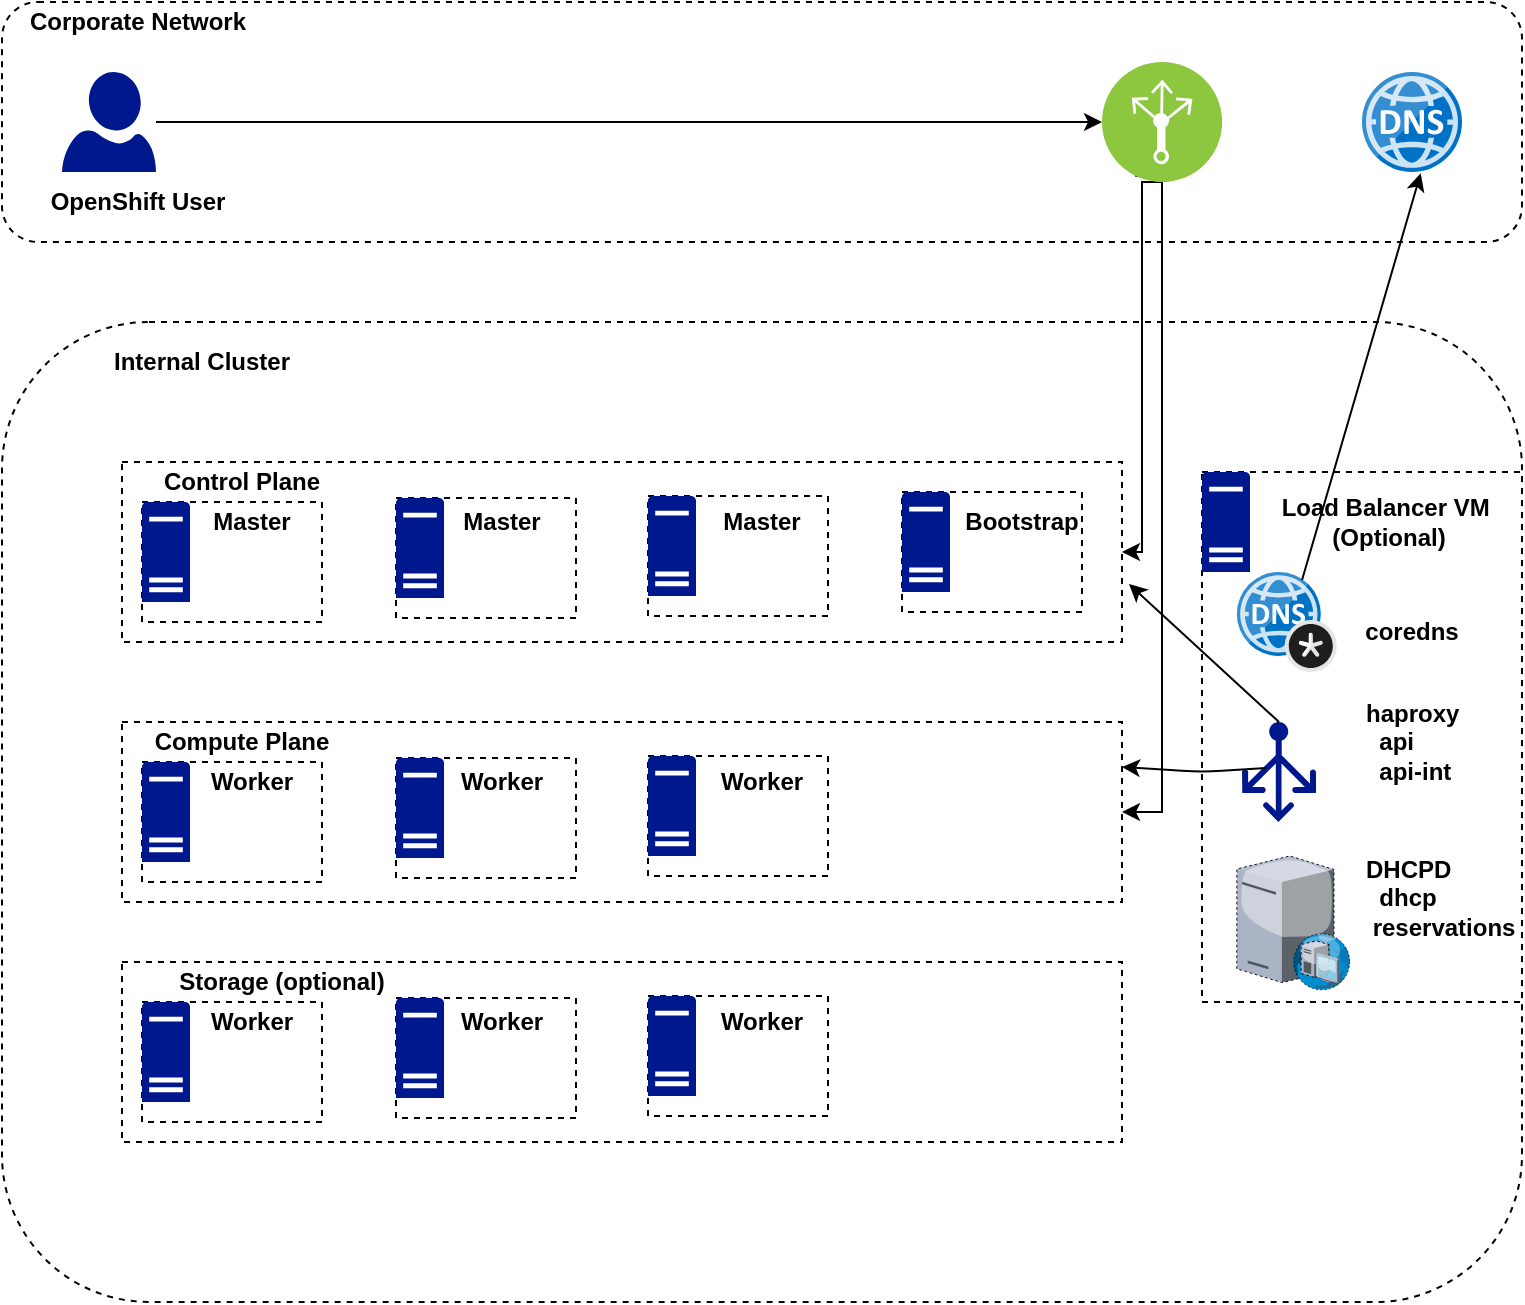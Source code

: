 <mxfile version="14.2.7" type="github">
  <diagram id="jVstXWpeOwFrhO0gjqgm" name="Page-1">
    <mxGraphModel dx="1172" dy="534" grid="1" gridSize="10" guides="1" tooltips="1" connect="1" arrows="1" fold="1" page="1" pageScale="1" pageWidth="850" pageHeight="1100" math="0" shadow="0">
      <root>
        <mxCell id="0" />
        <mxCell id="1" parent="0" />
        <mxCell id="t4Uvs53oJF9wjIU3pJhk-2" value="" style="rounded=1;whiteSpace=wrap;html=1;dashed=1;" vertex="1" parent="1">
          <mxGeometry x="40" y="40" width="760" height="120" as="geometry" />
        </mxCell>
        <mxCell id="t4Uvs53oJF9wjIU3pJhk-3" value="" style="rounded=1;whiteSpace=wrap;html=1;dashed=1;" vertex="1" parent="1">
          <mxGeometry x="40" y="200" width="760" height="490" as="geometry" />
        </mxCell>
        <mxCell id="t4Uvs53oJF9wjIU3pJhk-4" value="&lt;div style=&quot;text-align: justify&quot;&gt;&lt;br&gt;&lt;/div&gt;" style="rounded=0;whiteSpace=wrap;html=1;dashed=1;align=right;labelPosition=left;verticalLabelPosition=top;verticalAlign=bottom;" vertex="1" parent="1">
          <mxGeometry x="100" y="270" width="500" height="90" as="geometry" />
        </mxCell>
        <mxCell id="t4Uvs53oJF9wjIU3pJhk-8" value="Control Plane" style="text;html=1;strokeColor=none;fillColor=none;align=center;verticalAlign=middle;whiteSpace=wrap;rounded=0;dashed=1;fontStyle=1" vertex="1" parent="1">
          <mxGeometry x="110" y="270" width="100" height="20" as="geometry" />
        </mxCell>
        <mxCell id="t4Uvs53oJF9wjIU3pJhk-11" value="Internal Cluster" style="text;html=1;strokeColor=none;fillColor=none;align=center;verticalAlign=middle;whiteSpace=wrap;rounded=0;dashed=1;fontStyle=1" vertex="1" parent="1">
          <mxGeometry x="90" y="210" width="100" height="20" as="geometry" />
        </mxCell>
        <mxCell id="t4Uvs53oJF9wjIU3pJhk-94" style="edgeStyle=orthogonalEdgeStyle;rounded=0;orthogonalLoop=1;jettySize=auto;html=1;exitX=0.5;exitY=1;exitDx=0;exitDy=0;entryX=1;entryY=0.5;entryDx=0;entryDy=0;" edge="1" parent="1" source="t4Uvs53oJF9wjIU3pJhk-12" target="t4Uvs53oJF9wjIU3pJhk-4">
          <mxGeometry relative="1" as="geometry">
            <Array as="points">
              <mxPoint x="610" y="130" />
              <mxPoint x="610" y="315" />
            </Array>
          </mxGeometry>
        </mxCell>
        <mxCell id="t4Uvs53oJF9wjIU3pJhk-96" style="edgeStyle=orthogonalEdgeStyle;rounded=0;orthogonalLoop=1;jettySize=auto;html=1;exitX=0.25;exitY=1;exitDx=0;exitDy=0;entryX=1;entryY=0.5;entryDx=0;entryDy=0;" edge="1" parent="1" source="t4Uvs53oJF9wjIU3pJhk-12" target="t4Uvs53oJF9wjIU3pJhk-56">
          <mxGeometry relative="1" as="geometry">
            <Array as="points">
              <mxPoint x="620" y="127" />
              <mxPoint x="620" y="445" />
            </Array>
          </mxGeometry>
        </mxCell>
        <mxCell id="t4Uvs53oJF9wjIU3pJhk-12" value="" style="aspect=fixed;perimeter=ellipsePerimeter;html=1;align=center;shadow=0;dashed=0;fontColor=#4277BB;labelBackgroundColor=#ffffff;fontSize=12;spacingTop=3;image;image=img/lib/ibm/infrastructure/load_balancing_routing.svg;" vertex="1" parent="1">
          <mxGeometry x="590" y="70" width="60" height="60" as="geometry" />
        </mxCell>
        <mxCell id="t4Uvs53oJF9wjIU3pJhk-13" value="" style="aspect=fixed;html=1;points=[];align=center;image;fontSize=12;image=img/lib/mscae/DNS.svg;dashed=1;" vertex="1" parent="1">
          <mxGeometry x="720" y="75" width="50" height="50" as="geometry" />
        </mxCell>
        <mxCell id="t4Uvs53oJF9wjIU3pJhk-92" style="edgeStyle=orthogonalEdgeStyle;rounded=0;orthogonalLoop=1;jettySize=auto;html=1;entryX=0;entryY=0.5;entryDx=0;entryDy=0;" edge="1" parent="1" source="t4Uvs53oJF9wjIU3pJhk-14" target="t4Uvs53oJF9wjIU3pJhk-12">
          <mxGeometry relative="1" as="geometry" />
        </mxCell>
        <mxCell id="t4Uvs53oJF9wjIU3pJhk-14" value="" style="aspect=fixed;pointerEvents=1;shadow=0;dashed=0;html=1;strokeColor=none;labelPosition=center;verticalLabelPosition=bottom;verticalAlign=top;align=center;fillColor=#00188D;shape=mxgraph.azure.user" vertex="1" parent="1">
          <mxGeometry x="70" y="75" width="47" height="50" as="geometry" />
        </mxCell>
        <mxCell id="t4Uvs53oJF9wjIU3pJhk-16" value="Corporate Network" style="text;html=1;strokeColor=none;fillColor=none;align=center;verticalAlign=middle;whiteSpace=wrap;rounded=0;dashed=1;fontStyle=1" vertex="1" parent="1">
          <mxGeometry x="40" y="40" width="136" height="20" as="geometry" />
        </mxCell>
        <mxCell id="t4Uvs53oJF9wjIU3pJhk-17" value="OpenShift User" style="text;html=1;strokeColor=none;fillColor=none;align=center;verticalAlign=middle;whiteSpace=wrap;rounded=0;dashed=1;fontStyle=1" vertex="1" parent="1">
          <mxGeometry x="58" y="130" width="100" height="20" as="geometry" />
        </mxCell>
        <mxCell id="t4Uvs53oJF9wjIU3pJhk-19" value="" style="rounded=0;whiteSpace=wrap;html=1;dashed=1;" vertex="1" parent="1">
          <mxGeometry x="110" y="290" width="90" height="60" as="geometry" />
        </mxCell>
        <mxCell id="t4Uvs53oJF9wjIU3pJhk-20" value="" style="rounded=0;whiteSpace=wrap;html=1;dashed=1;" vertex="1" parent="1">
          <mxGeometry x="237" y="288" width="90" height="60" as="geometry" />
        </mxCell>
        <mxCell id="t4Uvs53oJF9wjIU3pJhk-21" value="" style="rounded=0;whiteSpace=wrap;html=1;dashed=1;" vertex="1" parent="1">
          <mxGeometry x="363" y="287" width="90" height="60" as="geometry" />
        </mxCell>
        <mxCell id="t4Uvs53oJF9wjIU3pJhk-22" value="" style="rounded=0;whiteSpace=wrap;html=1;dashed=1;" vertex="1" parent="1">
          <mxGeometry x="490" y="285" width="90" height="60" as="geometry" />
        </mxCell>
        <mxCell id="t4Uvs53oJF9wjIU3pJhk-23" value="" style="aspect=fixed;pointerEvents=1;shadow=0;dashed=0;html=1;strokeColor=none;labelPosition=center;verticalLabelPosition=bottom;verticalAlign=top;align=center;fillColor=#00188D;shape=mxgraph.mscae.enterprise.server_generic" vertex="1" parent="1">
          <mxGeometry x="110" y="290" width="24" height="50" as="geometry" />
        </mxCell>
        <mxCell id="t4Uvs53oJF9wjIU3pJhk-24" value="" style="aspect=fixed;pointerEvents=1;shadow=0;dashed=0;html=1;strokeColor=none;labelPosition=center;verticalLabelPosition=bottom;verticalAlign=top;align=center;fillColor=#00188D;shape=mxgraph.mscae.enterprise.server_generic" vertex="1" parent="1">
          <mxGeometry x="237" y="288" width="24" height="50" as="geometry" />
        </mxCell>
        <mxCell id="t4Uvs53oJF9wjIU3pJhk-25" value="" style="aspect=fixed;pointerEvents=1;shadow=0;dashed=0;html=1;strokeColor=none;labelPosition=center;verticalLabelPosition=bottom;verticalAlign=top;align=center;fillColor=#00188D;shape=mxgraph.mscae.enterprise.server_generic" vertex="1" parent="1">
          <mxGeometry x="363" y="287" width="24" height="50" as="geometry" />
        </mxCell>
        <mxCell id="t4Uvs53oJF9wjIU3pJhk-26" value="" style="aspect=fixed;pointerEvents=1;shadow=0;dashed=0;html=1;strokeColor=none;labelPosition=center;verticalLabelPosition=bottom;verticalAlign=top;align=center;fillColor=#00188D;shape=mxgraph.mscae.enterprise.server_generic" vertex="1" parent="1">
          <mxGeometry x="490" y="285" width="24" height="50" as="geometry" />
        </mxCell>
        <mxCell id="t4Uvs53oJF9wjIU3pJhk-27" value="&lt;b&gt;Master&lt;/b&gt;" style="text;html=1;strokeColor=none;fillColor=none;align=center;verticalAlign=middle;whiteSpace=wrap;rounded=0;dashed=1;" vertex="1" parent="1">
          <mxGeometry x="145" y="290" width="40" height="20" as="geometry" />
        </mxCell>
        <mxCell id="t4Uvs53oJF9wjIU3pJhk-28" value="&lt;b&gt;Master&lt;/b&gt;" style="text;html=1;strokeColor=none;fillColor=none;align=center;verticalAlign=middle;whiteSpace=wrap;rounded=0;dashed=1;" vertex="1" parent="1">
          <mxGeometry x="270" y="290" width="40" height="20" as="geometry" />
        </mxCell>
        <mxCell id="t4Uvs53oJF9wjIU3pJhk-29" value="&lt;b&gt;Master&lt;/b&gt;" style="text;html=1;strokeColor=none;fillColor=none;align=center;verticalAlign=middle;whiteSpace=wrap;rounded=0;dashed=1;" vertex="1" parent="1">
          <mxGeometry x="400" y="290" width="40" height="20" as="geometry" />
        </mxCell>
        <mxCell id="t4Uvs53oJF9wjIU3pJhk-30" value="&lt;b&gt;Bootstrap&lt;/b&gt;" style="text;html=1;strokeColor=none;fillColor=none;align=center;verticalAlign=middle;whiteSpace=wrap;rounded=0;dashed=1;" vertex="1" parent="1">
          <mxGeometry x="530" y="290" width="40" height="20" as="geometry" />
        </mxCell>
        <mxCell id="t4Uvs53oJF9wjIU3pJhk-56" value="&lt;div style=&quot;text-align: justify&quot;&gt;&lt;br&gt;&lt;/div&gt;" style="rounded=0;whiteSpace=wrap;html=1;dashed=1;align=right;labelPosition=left;verticalLabelPosition=top;verticalAlign=bottom;" vertex="1" parent="1">
          <mxGeometry x="100" y="400" width="500" height="90" as="geometry" />
        </mxCell>
        <mxCell id="t4Uvs53oJF9wjIU3pJhk-57" value="Compute Plane" style="text;html=1;strokeColor=none;fillColor=none;align=center;verticalAlign=middle;whiteSpace=wrap;rounded=0;dashed=1;fontStyle=1" vertex="1" parent="1">
          <mxGeometry x="110" y="400" width="100" height="20" as="geometry" />
        </mxCell>
        <mxCell id="t4Uvs53oJF9wjIU3pJhk-58" value="" style="rounded=0;whiteSpace=wrap;html=1;dashed=1;" vertex="1" parent="1">
          <mxGeometry x="110" y="420" width="90" height="60" as="geometry" />
        </mxCell>
        <mxCell id="t4Uvs53oJF9wjIU3pJhk-59" value="" style="rounded=0;whiteSpace=wrap;html=1;dashed=1;" vertex="1" parent="1">
          <mxGeometry x="237" y="418" width="90" height="60" as="geometry" />
        </mxCell>
        <mxCell id="t4Uvs53oJF9wjIU3pJhk-60" value="" style="rounded=0;whiteSpace=wrap;html=1;dashed=1;" vertex="1" parent="1">
          <mxGeometry x="363" y="417" width="90" height="60" as="geometry" />
        </mxCell>
        <mxCell id="t4Uvs53oJF9wjIU3pJhk-62" value="" style="aspect=fixed;pointerEvents=1;shadow=0;dashed=0;html=1;strokeColor=none;labelPosition=center;verticalLabelPosition=bottom;verticalAlign=top;align=center;fillColor=#00188D;shape=mxgraph.mscae.enterprise.server_generic" vertex="1" parent="1">
          <mxGeometry x="110" y="420" width="24" height="50" as="geometry" />
        </mxCell>
        <mxCell id="t4Uvs53oJF9wjIU3pJhk-63" value="" style="aspect=fixed;pointerEvents=1;shadow=0;dashed=0;html=1;strokeColor=none;labelPosition=center;verticalLabelPosition=bottom;verticalAlign=top;align=center;fillColor=#00188D;shape=mxgraph.mscae.enterprise.server_generic" vertex="1" parent="1">
          <mxGeometry x="237" y="418" width="24" height="50" as="geometry" />
        </mxCell>
        <mxCell id="t4Uvs53oJF9wjIU3pJhk-64" value="" style="aspect=fixed;pointerEvents=1;shadow=0;dashed=0;html=1;strokeColor=none;labelPosition=center;verticalLabelPosition=bottom;verticalAlign=top;align=center;fillColor=#00188D;shape=mxgraph.mscae.enterprise.server_generic" vertex="1" parent="1">
          <mxGeometry x="363" y="417" width="24" height="50" as="geometry" />
        </mxCell>
        <mxCell id="t4Uvs53oJF9wjIU3pJhk-66" value="&lt;b&gt;Worker&lt;/b&gt;" style="text;html=1;strokeColor=none;fillColor=none;align=center;verticalAlign=middle;whiteSpace=wrap;rounded=0;dashed=1;" vertex="1" parent="1">
          <mxGeometry x="145" y="420" width="40" height="20" as="geometry" />
        </mxCell>
        <mxCell id="t4Uvs53oJF9wjIU3pJhk-67" value="&lt;b&gt;Worker&lt;/b&gt;" style="text;html=1;strokeColor=none;fillColor=none;align=center;verticalAlign=middle;whiteSpace=wrap;rounded=0;dashed=1;" vertex="1" parent="1">
          <mxGeometry x="270" y="420" width="40" height="20" as="geometry" />
        </mxCell>
        <mxCell id="t4Uvs53oJF9wjIU3pJhk-68" value="&lt;b&gt;Worker&lt;/b&gt;" style="text;html=1;strokeColor=none;fillColor=none;align=center;verticalAlign=middle;whiteSpace=wrap;rounded=0;dashed=1;" vertex="1" parent="1">
          <mxGeometry x="400" y="420" width="40" height="20" as="geometry" />
        </mxCell>
        <mxCell id="t4Uvs53oJF9wjIU3pJhk-70" value="&lt;div style=&quot;text-align: justify&quot;&gt;&lt;br&gt;&lt;/div&gt;" style="rounded=0;whiteSpace=wrap;html=1;dashed=1;align=right;labelPosition=left;verticalLabelPosition=top;verticalAlign=bottom;" vertex="1" parent="1">
          <mxGeometry x="100" y="520" width="500" height="90" as="geometry" />
        </mxCell>
        <mxCell id="t4Uvs53oJF9wjIU3pJhk-71" value="Storage (optional)" style="text;html=1;strokeColor=none;fillColor=none;align=center;verticalAlign=middle;whiteSpace=wrap;rounded=0;dashed=1;fontStyle=1" vertex="1" parent="1">
          <mxGeometry x="110" y="520" width="140" height="20" as="geometry" />
        </mxCell>
        <mxCell id="t4Uvs53oJF9wjIU3pJhk-72" value="" style="rounded=0;whiteSpace=wrap;html=1;dashed=1;" vertex="1" parent="1">
          <mxGeometry x="110" y="540" width="90" height="60" as="geometry" />
        </mxCell>
        <mxCell id="t4Uvs53oJF9wjIU3pJhk-73" value="" style="rounded=0;whiteSpace=wrap;html=1;dashed=1;" vertex="1" parent="1">
          <mxGeometry x="237" y="538" width="90" height="60" as="geometry" />
        </mxCell>
        <mxCell id="t4Uvs53oJF9wjIU3pJhk-74" value="" style="rounded=0;whiteSpace=wrap;html=1;dashed=1;" vertex="1" parent="1">
          <mxGeometry x="363" y="537" width="90" height="60" as="geometry" />
        </mxCell>
        <mxCell id="t4Uvs53oJF9wjIU3pJhk-75" value="" style="aspect=fixed;pointerEvents=1;shadow=0;dashed=0;html=1;strokeColor=none;labelPosition=center;verticalLabelPosition=bottom;verticalAlign=top;align=center;fillColor=#00188D;shape=mxgraph.mscae.enterprise.server_generic" vertex="1" parent="1">
          <mxGeometry x="110" y="540" width="24" height="50" as="geometry" />
        </mxCell>
        <mxCell id="t4Uvs53oJF9wjIU3pJhk-76" value="" style="aspect=fixed;pointerEvents=1;shadow=0;dashed=0;html=1;strokeColor=none;labelPosition=center;verticalLabelPosition=bottom;verticalAlign=top;align=center;fillColor=#00188D;shape=mxgraph.mscae.enterprise.server_generic" vertex="1" parent="1">
          <mxGeometry x="237" y="538" width="24" height="50" as="geometry" />
        </mxCell>
        <mxCell id="t4Uvs53oJF9wjIU3pJhk-77" value="" style="aspect=fixed;pointerEvents=1;shadow=0;dashed=0;html=1;strokeColor=none;labelPosition=center;verticalLabelPosition=bottom;verticalAlign=top;align=center;fillColor=#00188D;shape=mxgraph.mscae.enterprise.server_generic" vertex="1" parent="1">
          <mxGeometry x="363" y="537" width="24" height="50" as="geometry" />
        </mxCell>
        <mxCell id="t4Uvs53oJF9wjIU3pJhk-78" value="&lt;b&gt;Worker&lt;/b&gt;" style="text;html=1;strokeColor=none;fillColor=none;align=center;verticalAlign=middle;whiteSpace=wrap;rounded=0;dashed=1;" vertex="1" parent="1">
          <mxGeometry x="145" y="540" width="40" height="20" as="geometry" />
        </mxCell>
        <mxCell id="t4Uvs53oJF9wjIU3pJhk-79" value="&lt;b&gt;Worker&lt;/b&gt;" style="text;html=1;strokeColor=none;fillColor=none;align=center;verticalAlign=middle;whiteSpace=wrap;rounded=0;dashed=1;" vertex="1" parent="1">
          <mxGeometry x="270" y="540" width="40" height="20" as="geometry" />
        </mxCell>
        <mxCell id="t4Uvs53oJF9wjIU3pJhk-80" value="&lt;b&gt;Worker&lt;/b&gt;" style="text;html=1;strokeColor=none;fillColor=none;align=center;verticalAlign=middle;whiteSpace=wrap;rounded=0;dashed=1;" vertex="1" parent="1">
          <mxGeometry x="400" y="540" width="40" height="20" as="geometry" />
        </mxCell>
        <mxCell id="t4Uvs53oJF9wjIU3pJhk-81" value="" style="rounded=0;whiteSpace=wrap;html=1;dashed=1;" vertex="1" parent="1">
          <mxGeometry x="640" y="275" width="160" height="265" as="geometry" />
        </mxCell>
        <mxCell id="t4Uvs53oJF9wjIU3pJhk-82" value="" style="aspect=fixed;pointerEvents=1;shadow=0;dashed=0;html=1;strokeColor=none;labelPosition=center;verticalLabelPosition=bottom;verticalAlign=top;align=center;fillColor=#00188D;shape=mxgraph.mscae.enterprise.server_generic" vertex="1" parent="1">
          <mxGeometry x="640" y="275" width="24" height="50" as="geometry" />
        </mxCell>
        <mxCell id="t4Uvs53oJF9wjIU3pJhk-83" value="&lt;b&gt;Load Balancer VM&amp;nbsp;&lt;br&gt;(Optional)&lt;br&gt;&lt;/b&gt;" style="text;html=1;strokeColor=none;fillColor=none;align=center;verticalAlign=middle;whiteSpace=wrap;rounded=0;dashed=1;" vertex="1" parent="1">
          <mxGeometry x="677" y="290" width="113" height="20" as="geometry" />
        </mxCell>
        <mxCell id="t4Uvs53oJF9wjIU3pJhk-84" value="" style="aspect=fixed;html=1;points=[];align=center;image;fontSize=12;image=img/lib/mscae/DNS_Private_Zones.svg;dashed=1;" vertex="1" parent="1">
          <mxGeometry x="657.42" y="325" width="50" height="50" as="geometry" />
        </mxCell>
        <mxCell id="t4Uvs53oJF9wjIU3pJhk-85" value="" style="aspect=fixed;pointerEvents=1;shadow=0;dashed=0;html=1;strokeColor=none;labelPosition=center;verticalLabelPosition=bottom;verticalAlign=top;align=center;fillColor=#00188D;shape=mxgraph.azure.load_balancer_generic" vertex="1" parent="1">
          <mxGeometry x="660" y="400" width="37" height="50" as="geometry" />
        </mxCell>
        <mxCell id="t4Uvs53oJF9wjIU3pJhk-86" value="" style="verticalLabelPosition=bottom;aspect=fixed;html=1;verticalAlign=top;strokeColor=none;align=center;outlineConnect=0;shape=mxgraph.citrix.dhcp_server;dashed=1;" vertex="1" parent="1">
          <mxGeometry x="657.42" y="467" width="56.58" height="67" as="geometry" />
        </mxCell>
        <mxCell id="t4Uvs53oJF9wjIU3pJhk-87" value="&lt;b&gt;coredns&lt;/b&gt;" style="text;html=1;strokeColor=none;fillColor=none;align=center;verticalAlign=middle;whiteSpace=wrap;rounded=0;dashed=1;" vertex="1" parent="1">
          <mxGeometry x="725" y="345" width="40" height="20" as="geometry" />
        </mxCell>
        <mxCell id="t4Uvs53oJF9wjIU3pJhk-89" value="&lt;b&gt;haproxy&lt;br&gt;&amp;nbsp; api&lt;br&gt;&amp;nbsp; api-int&lt;/b&gt;" style="text;html=1;strokeColor=none;fillColor=none;align=left;verticalAlign=middle;whiteSpace=wrap;rounded=0;dashed=1;" vertex="1" parent="1">
          <mxGeometry x="720" y="400" width="55" height="20" as="geometry" />
        </mxCell>
        <mxCell id="t4Uvs53oJF9wjIU3pJhk-90" value="&lt;b&gt;DHCPD&lt;br&gt;&amp;nbsp; dhcp&lt;br&gt;&amp;nbsp;reservations&lt;/b&gt;" style="text;html=1;strokeColor=none;fillColor=none;align=left;verticalAlign=middle;whiteSpace=wrap;rounded=0;dashed=1;" vertex="1" parent="1">
          <mxGeometry x="720" y="478" width="55" height="20" as="geometry" />
        </mxCell>
        <mxCell id="t4Uvs53oJF9wjIU3pJhk-101" value="" style="endArrow=classic;html=1;entryX=1;entryY=0.25;entryDx=0;entryDy=0;exitX=0.324;exitY=0.46;exitDx=0;exitDy=0;exitPerimeter=0;" edge="1" parent="1" source="t4Uvs53oJF9wjIU3pJhk-85" target="t4Uvs53oJF9wjIU3pJhk-56">
          <mxGeometry width="50" height="50" relative="1" as="geometry">
            <mxPoint x="630" y="460" as="sourcePoint" />
            <mxPoint x="680" y="410" as="targetPoint" />
            <Array as="points">
              <mxPoint x="640" y="425" />
            </Array>
          </mxGeometry>
        </mxCell>
        <mxCell id="t4Uvs53oJF9wjIU3pJhk-102" value="" style="endArrow=classic;html=1;entryX=1.007;entryY=0.678;entryDx=0;entryDy=0;entryPerimeter=0;exitX=0.5;exitY=0;exitDx=0;exitDy=0;exitPerimeter=0;" edge="1" parent="1" source="t4Uvs53oJF9wjIU3pJhk-85" target="t4Uvs53oJF9wjIU3pJhk-4">
          <mxGeometry width="50" height="50" relative="1" as="geometry">
            <mxPoint x="650" y="430" as="sourcePoint" />
            <mxPoint x="650" y="320" as="targetPoint" />
          </mxGeometry>
        </mxCell>
        <mxCell id="t4Uvs53oJF9wjIU3pJhk-103" value="" style="endArrow=classic;html=1;entryX=0.587;entryY=1.013;entryDx=0;entryDy=0;entryPerimeter=0;exitX=0.652;exitY=0.08;exitDx=0;exitDy=0;exitPerimeter=0;" edge="1" parent="1" source="t4Uvs53oJF9wjIU3pJhk-84" target="t4Uvs53oJF9wjIU3pJhk-13">
          <mxGeometry width="50" height="50" relative="1" as="geometry">
            <mxPoint x="400" y="310" as="sourcePoint" />
            <mxPoint x="450" y="260" as="targetPoint" />
            <Array as="points" />
          </mxGeometry>
        </mxCell>
      </root>
    </mxGraphModel>
  </diagram>
</mxfile>
